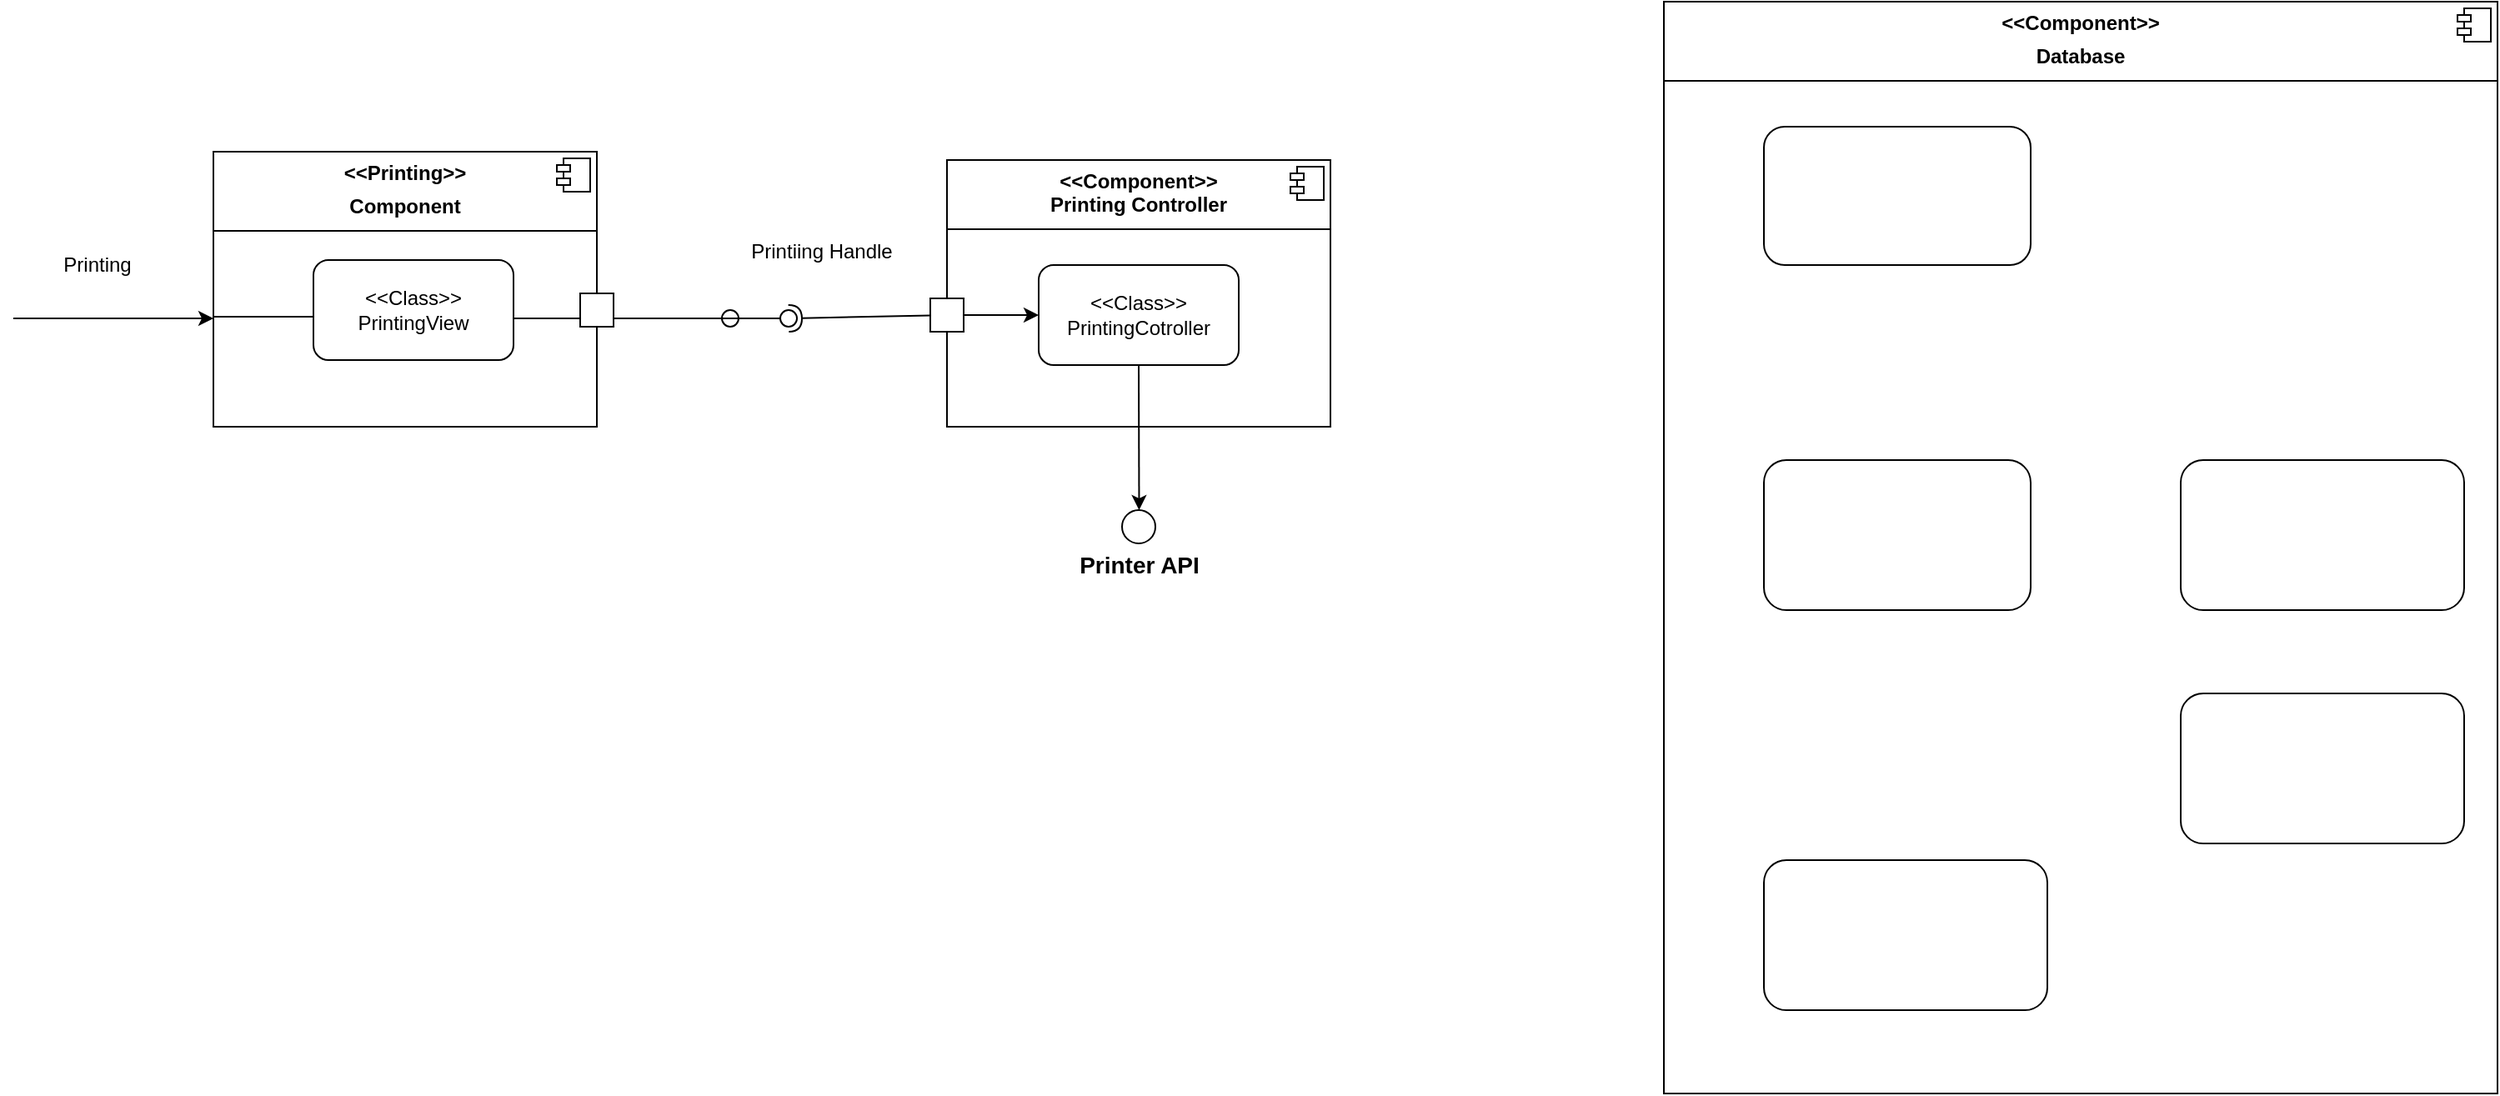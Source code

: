 <mxfile version="24.8.4">
  <diagram name="Page-1" id="5d7acffa-a066-3a61-03fe-96351882024d">
    <mxGraphModel dx="2442" dy="1612" grid="1" gridSize="10" guides="1" tooltips="1" connect="1" arrows="1" fold="1" page="1" pageScale="1" pageWidth="1100" pageHeight="850" background="#ffffff" math="0" shadow="0">
      <root>
        <mxCell id="0" />
        <mxCell id="1" parent="0" />
        <mxCell id="aN5ZnmayPE5M_bF5A8uI-13" value="&lt;p style=&quot;margin:0px;margin-top:6px;text-align:center;&quot;&gt;&lt;b&gt;&amp;lt;&amp;lt;Printing&amp;gt;&amp;gt;&lt;/b&gt;&lt;/p&gt;&lt;p style=&quot;margin:0px;margin-top:6px;text-align:center;&quot;&gt;&lt;b&gt;Component&lt;/b&gt;&lt;/p&gt;&lt;hr size=&quot;1&quot; style=&quot;border-style:solid;&quot;&gt;&lt;p style=&quot;margin:0px;margin-left:8px;&quot;&gt;&lt;br&gt;&lt;/p&gt;" style="align=left;overflow=fill;html=1;dropTarget=0;whiteSpace=wrap;" vertex="1" parent="1">
          <mxGeometry x="130" y="235" width="230" height="165" as="geometry" />
        </mxCell>
        <mxCell id="aN5ZnmayPE5M_bF5A8uI-14" value="" style="shape=component;jettyWidth=8;jettyHeight=4;" vertex="1" parent="aN5ZnmayPE5M_bF5A8uI-13">
          <mxGeometry x="1" width="20" height="20" relative="1" as="geometry">
            <mxPoint x="-24" y="4" as="offset" />
          </mxGeometry>
        </mxCell>
        <mxCell id="aN5ZnmayPE5M_bF5A8uI-16" value="&amp;lt;&amp;lt;Class&amp;gt;&amp;gt;&lt;div&gt;PrintingView&lt;/div&gt;" style="rounded=1;whiteSpace=wrap;html=1;" vertex="1" parent="1">
          <mxGeometry x="190" y="300" width="120" height="60" as="geometry" />
        </mxCell>
        <mxCell id="aN5ZnmayPE5M_bF5A8uI-34" value="" style="ellipse;whiteSpace=wrap;html=1;align=center;aspect=fixed;fillColor=none;strokeColor=none;resizable=0;perimeter=centerPerimeter;rotatable=0;allowArrows=0;points=[];outlineConnect=1;" vertex="1" parent="1">
          <mxGeometry x="480" y="335" width="10" height="10" as="geometry" />
        </mxCell>
        <mxCell id="aN5ZnmayPE5M_bF5A8uI-40" value="" style="rounded=0;orthogonalLoop=1;jettySize=auto;html=1;endArrow=halfCircle;endFill=0;endSize=6;strokeWidth=1;sketch=0;" edge="1" parent="1" target="aN5ZnmayPE5M_bF5A8uI-42" source="aN5ZnmayPE5M_bF5A8uI-62">
          <mxGeometry relative="1" as="geometry">
            <mxPoint x="550" y="335" as="sourcePoint" />
          </mxGeometry>
        </mxCell>
        <mxCell id="aN5ZnmayPE5M_bF5A8uI-41" value="" style="rounded=0;orthogonalLoop=1;jettySize=auto;html=1;endArrow=oval;endFill=0;sketch=0;sourcePerimeterSpacing=0;targetPerimeterSpacing=0;endSize=10;" edge="1" parent="1" target="aN5ZnmayPE5M_bF5A8uI-42" source="aN5ZnmayPE5M_bF5A8uI-24">
          <mxGeometry relative="1" as="geometry">
            <mxPoint x="455" y="335" as="sourcePoint" />
          </mxGeometry>
        </mxCell>
        <mxCell id="aN5ZnmayPE5M_bF5A8uI-42" value="" style="ellipse;whiteSpace=wrap;html=1;align=center;aspect=fixed;fillColor=none;strokeColor=none;resizable=0;perimeter=centerPerimeter;rotatable=0;allowArrows=0;points=[];outlineConnect=1;" vertex="1" parent="1">
          <mxGeometry x="470" y="330" width="10" height="10" as="geometry" />
        </mxCell>
        <mxCell id="aN5ZnmayPE5M_bF5A8uI-43" value="" style="rounded=0;orthogonalLoop=1;jettySize=auto;html=1;endArrow=oval;endFill=0;sketch=0;sourcePerimeterSpacing=0;targetPerimeterSpacing=0;endSize=10;" edge="1" parent="1" target="aN5ZnmayPE5M_bF5A8uI-24">
          <mxGeometry relative="1" as="geometry">
            <mxPoint x="455" y="335" as="sourcePoint" />
            <mxPoint x="475" y="335" as="targetPoint" />
          </mxGeometry>
        </mxCell>
        <mxCell id="aN5ZnmayPE5M_bF5A8uI-24" value="" style="line;strokeWidth=1;rotatable=0;dashed=0;labelPosition=right;align=left;verticalAlign=middle;spacingTop=0;spacingLeft=6;points=[];portConstraint=eastwest;" vertex="1" parent="1">
          <mxGeometry x="310" y="270" width="130" height="130" as="geometry" />
        </mxCell>
        <mxCell id="aN5ZnmayPE5M_bF5A8uI-44" style="edgeStyle=none;rounded=0;orthogonalLoop=1;jettySize=auto;html=1;exitX=0.5;exitY=1;exitDx=0;exitDy=0;" edge="1" parent="1" source="aN5ZnmayPE5M_bF5A8uI-16" target="aN5ZnmayPE5M_bF5A8uI-16">
          <mxGeometry relative="1" as="geometry" />
        </mxCell>
        <mxCell id="aN5ZnmayPE5M_bF5A8uI-46" value="" style="endArrow=none;html=1;rounded=0;" edge="1" parent="1">
          <mxGeometry width="50" height="50" relative="1" as="geometry">
            <mxPoint x="130" y="334" as="sourcePoint" />
            <mxPoint x="190" y="334" as="targetPoint" />
          </mxGeometry>
        </mxCell>
        <mxCell id="aN5ZnmayPE5M_bF5A8uI-47" value="" style="endArrow=classic;html=1;rounded=0;" edge="1" parent="1">
          <mxGeometry width="50" height="50" relative="1" as="geometry">
            <mxPoint x="10" y="335" as="sourcePoint" />
            <mxPoint x="130" y="335" as="targetPoint" />
          </mxGeometry>
        </mxCell>
        <mxCell id="aN5ZnmayPE5M_bF5A8uI-50" value="Printing" style="text;html=1;align=center;verticalAlign=middle;resizable=0;points=[];autosize=1;strokeColor=none;fillColor=none;" vertex="1" parent="1">
          <mxGeometry x="30" y="288" width="60" height="30" as="geometry" />
        </mxCell>
        <mxCell id="aN5ZnmayPE5M_bF5A8uI-51" value="Printiing Handle" style="text;html=1;align=center;verticalAlign=middle;whiteSpace=wrap;rounded=0;" vertex="1" parent="1">
          <mxGeometry x="440" y="280" width="110" height="30" as="geometry" />
        </mxCell>
        <mxCell id="aN5ZnmayPE5M_bF5A8uI-52" value="" style="rounded=0;whiteSpace=wrap;html=1;" vertex="1" parent="1">
          <mxGeometry x="350" y="320" width="20" height="20" as="geometry" />
        </mxCell>
        <mxCell id="aN5ZnmayPE5M_bF5A8uI-58" value="&lt;p style=&quot;margin:0px;margin-top:6px;text-align:center;&quot;&gt;&lt;b&gt;&amp;lt;&amp;lt;Component&amp;gt;&amp;gt;&lt;br&gt;Printing Controller&lt;/b&gt;&lt;/p&gt;&lt;hr size=&quot;1&quot; style=&quot;border-style:solid;&quot;&gt;&lt;p style=&quot;margin:0px;margin-left:8px;&quot;&gt;&lt;br&gt;&lt;br&gt;&lt;/p&gt;" style="align=left;overflow=fill;html=1;dropTarget=0;whiteSpace=wrap;" vertex="1" parent="1">
          <mxGeometry x="570" y="240" width="230" height="160" as="geometry" />
        </mxCell>
        <mxCell id="aN5ZnmayPE5M_bF5A8uI-59" value="" style="shape=component;jettyWidth=8;jettyHeight=4;" vertex="1" parent="aN5ZnmayPE5M_bF5A8uI-58">
          <mxGeometry x="1" width="20" height="20" relative="1" as="geometry">
            <mxPoint x="-24" y="4" as="offset" />
          </mxGeometry>
        </mxCell>
        <mxCell id="aN5ZnmayPE5M_bF5A8uI-70" value="" style="edgeStyle=none;rounded=0;orthogonalLoop=1;jettySize=auto;html=1;" edge="1" parent="1" source="aN5ZnmayPE5M_bF5A8uI-62" target="aN5ZnmayPE5M_bF5A8uI-63">
          <mxGeometry relative="1" as="geometry" />
        </mxCell>
        <mxCell id="aN5ZnmayPE5M_bF5A8uI-62" value="" style="whiteSpace=wrap;html=1;aspect=fixed;" vertex="1" parent="1">
          <mxGeometry x="560" y="323" width="20" height="20" as="geometry" />
        </mxCell>
        <mxCell id="aN5ZnmayPE5M_bF5A8uI-71" style="edgeStyle=none;rounded=0;orthogonalLoop=1;jettySize=auto;html=1;exitX=0.5;exitY=1;exitDx=0;exitDy=0;" edge="1" parent="1" source="aN5ZnmayPE5M_bF5A8uI-63">
          <mxGeometry relative="1" as="geometry">
            <mxPoint x="685.25" y="450" as="targetPoint" />
          </mxGeometry>
        </mxCell>
        <mxCell id="aN5ZnmayPE5M_bF5A8uI-63" value="&amp;lt;&amp;lt;Class&amp;gt;&amp;gt;&lt;div&gt;PrintingCotroller&lt;/div&gt;" style="rounded=1;whiteSpace=wrap;html=1;" vertex="1" parent="1">
          <mxGeometry x="625" y="303" width="120" height="60" as="geometry" />
        </mxCell>
        <mxCell id="aN5ZnmayPE5M_bF5A8uI-72" value="" style="ellipse;whiteSpace=wrap;html=1;aspect=fixed;" vertex="1" parent="1">
          <mxGeometry x="675" y="450" width="20" height="20" as="geometry" />
        </mxCell>
        <mxCell id="aN5ZnmayPE5M_bF5A8uI-75" value="&lt;font style=&quot;font-size: 14px;&quot;&gt;&lt;b&gt;Printer API&lt;/b&gt;&lt;/font&gt;&lt;div&gt;&lt;br&gt;&lt;/div&gt;" style="text;html=1;align=center;verticalAlign=middle;resizable=0;points=[];autosize=1;strokeColor=none;fillColor=none;" vertex="1" parent="1">
          <mxGeometry x="635" y="470" width="100" height="40" as="geometry" />
        </mxCell>
        <mxCell id="aN5ZnmayPE5M_bF5A8uI-76" value="&lt;p style=&quot;margin:0px;margin-top:6px;text-align:center;&quot;&gt;&lt;b&gt;&amp;lt;&amp;lt;Component&amp;gt;&amp;gt;&lt;/b&gt;&lt;/p&gt;&lt;p style=&quot;margin:0px;margin-top:6px;text-align:center;&quot;&gt;&lt;b&gt;Database&lt;/b&gt;&lt;/p&gt;&lt;hr size=&quot;1&quot; style=&quot;border-style:solid;&quot;&gt;&lt;p style=&quot;margin:0px;margin-left:8px;&quot;&gt;&lt;br&gt;&lt;/p&gt;" style="align=left;overflow=fill;html=1;dropTarget=0;whiteSpace=wrap;" vertex="1" parent="1">
          <mxGeometry x="1000" y="145" width="500" height="655" as="geometry" />
        </mxCell>
        <mxCell id="aN5ZnmayPE5M_bF5A8uI-77" value="" style="shape=component;jettyWidth=8;jettyHeight=4;" vertex="1" parent="aN5ZnmayPE5M_bF5A8uI-76">
          <mxGeometry x="1" width="20" height="20" relative="1" as="geometry">
            <mxPoint x="-24" y="4" as="offset" />
          </mxGeometry>
        </mxCell>
        <mxCell id="aN5ZnmayPE5M_bF5A8uI-78" value="" style="rounded=1;whiteSpace=wrap;html=1;" vertex="1" parent="1">
          <mxGeometry x="1060" y="220" width="160" height="83" as="geometry" />
        </mxCell>
        <mxCell id="aN5ZnmayPE5M_bF5A8uI-79" value="" style="rounded=1;whiteSpace=wrap;html=1;" vertex="1" parent="1">
          <mxGeometry x="1060" y="420" width="160" height="90" as="geometry" />
        </mxCell>
        <mxCell id="aN5ZnmayPE5M_bF5A8uI-80" value="" style="rounded=1;whiteSpace=wrap;html=1;" vertex="1" parent="1">
          <mxGeometry x="1310" y="420" width="170" height="90" as="geometry" />
        </mxCell>
        <mxCell id="aN5ZnmayPE5M_bF5A8uI-81" value="" style="rounded=1;whiteSpace=wrap;html=1;" vertex="1" parent="1">
          <mxGeometry x="1310" y="560" width="170" height="90" as="geometry" />
        </mxCell>
        <mxCell id="aN5ZnmayPE5M_bF5A8uI-82" value="" style="rounded=1;whiteSpace=wrap;html=1;" vertex="1" parent="1">
          <mxGeometry x="1060" y="660" width="170" height="90" as="geometry" />
        </mxCell>
      </root>
    </mxGraphModel>
  </diagram>
</mxfile>
